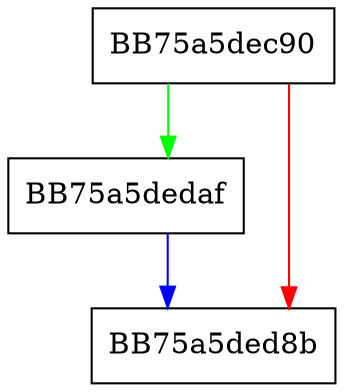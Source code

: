 digraph time_update_service {
  node [shape="box"];
  graph [splines=ortho];
  BB75a5dec90 -> BB75a5dedaf [color="green"];
  BB75a5dec90 -> BB75a5ded8b [color="red"];
  BB75a5dedaf -> BB75a5ded8b [color="blue"];
}